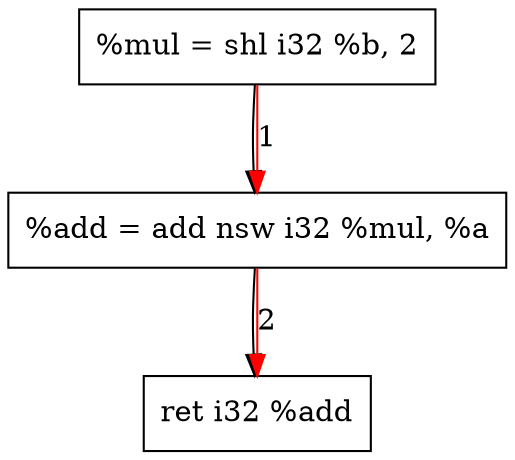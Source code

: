 digraph "CDFG for'func' function" {
	Node0x55b1203bcaa0[shape=record, label="  %mul = shl i32 %b, 2"]
	Node0x55b1203bcb10[shape=record, label="  %add = add nsw i32 %mul, %a"]
	Node0x55b1203bc3e8[shape=record, label="  ret i32 %add"]
	Node0x55b1203bcaa0 -> Node0x55b1203bcb10
	Node0x55b1203bcb10 -> Node0x55b1203bc3e8
edge [color=red]
	Node0x55b1203bcaa0 -> Node0x55b1203bcb10[label="1"]
	Node0x55b1203bcb10 -> Node0x55b1203bc3e8[label="2"]
}
